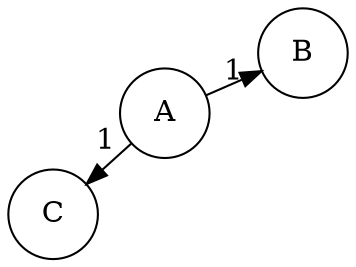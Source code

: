 digraph G {
layout=neato; start=6
node[shape=circle,fixedsize=true,width=.6]
"A" -> "B"[label= "1"]
"A" -> "C"[label= "1"]
}
